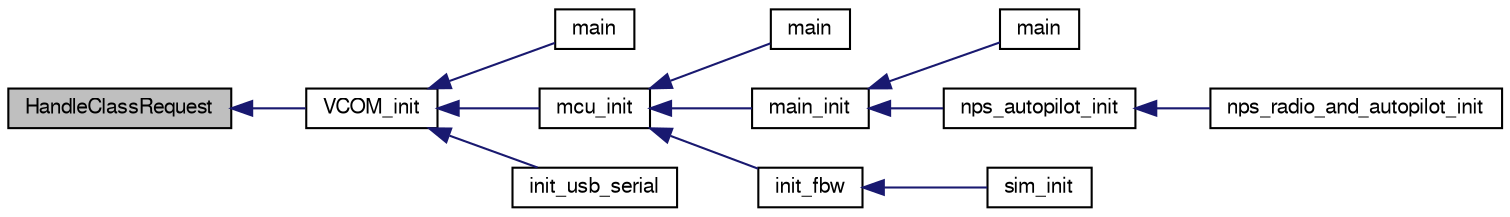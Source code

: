 digraph "HandleClassRequest"
{
  edge [fontname="FreeSans",fontsize="10",labelfontname="FreeSans",labelfontsize="10"];
  node [fontname="FreeSans",fontsize="10",shape=record];
  rankdir="LR";
  Node1 [label="HandleClassRequest",height=0.2,width=0.4,color="black", fillcolor="grey75", style="filled", fontcolor="black"];
  Node1 -> Node2 [dir="back",color="midnightblue",fontsize="10",style="solid",fontname="FreeSans"];
  Node2 [label="VCOM_init",height=0.2,width=0.4,color="black", fillcolor="white", style="filled",URL="$usb__serial_8h.html#a96a54f28bfc8bc28963cd2fac74609cd"];
  Node2 -> Node3 [dir="back",color="midnightblue",fontsize="10",style="solid",fontname="FreeSans"];
  Node3 [label="main",height=0.2,width=0.4,color="black", fillcolor="white", style="filled",URL="$usb__tunnel_8c.html#a840291bc02cba5474a4cb46a9b9566fe"];
  Node2 -> Node4 [dir="back",color="midnightblue",fontsize="10",style="solid",fontname="FreeSans"];
  Node4 [label="mcu_init",height=0.2,width=0.4,color="black", fillcolor="white", style="filled",URL="$group__mcu__periph.html#ga9af744358ff4b1e3e33d7dd170862f9b",tooltip="Microcontroller peripherals initialization. "];
  Node4 -> Node5 [dir="back",color="midnightblue",fontsize="10",style="solid",fontname="FreeSans"];
  Node5 [label="main",height=0.2,width=0.4,color="black", fillcolor="white", style="filled",URL="$lpc21_2uart__tunnel_8c.html#a3c04138a5bfe5d72780bb7e82a18e627"];
  Node4 -> Node6 [dir="back",color="midnightblue",fontsize="10",style="solid",fontname="FreeSans"];
  Node6 [label="main_init",height=0.2,width=0.4,color="black", fillcolor="white", style="filled",URL="$demo__ahrs__actuators_8c.html#afaa8374e20b79aaf7cfcea5ad9467ab1"];
  Node6 -> Node7 [dir="back",color="midnightblue",fontsize="10",style="solid",fontname="FreeSans"];
  Node7 [label="main",height=0.2,width=0.4,color="black", fillcolor="white", style="filled",URL="$demo__ahrs__actuators_8c.html#a840291bc02cba5474a4cb46a9b9566fe"];
  Node6 -> Node8 [dir="back",color="midnightblue",fontsize="10",style="solid",fontname="FreeSans"];
  Node8 [label="nps_autopilot_init",height=0.2,width=0.4,color="black", fillcolor="white", style="filled",URL="$nps__autopilot__rotorcraft_8c.html#a3348493e992edd2442581c1d09446b4b"];
  Node8 -> Node9 [dir="back",color="midnightblue",fontsize="10",style="solid",fontname="FreeSans"];
  Node9 [label="nps_radio_and_autopilot_init",height=0.2,width=0.4,color="black", fillcolor="white", style="filled",URL="$nps__main__hitl_8c.html#a72ef549ee35deec8c017e83d9de38f66"];
  Node4 -> Node10 [dir="back",color="midnightblue",fontsize="10",style="solid",fontname="FreeSans"];
  Node10 [label="init_fbw",height=0.2,width=0.4,color="black", fillcolor="white", style="filled",URL="$fixedwing_2main__fbw_8h.html#ad86b7fe577a2414df2c7a5a9222aa45a"];
  Node10 -> Node11 [dir="back",color="midnightblue",fontsize="10",style="solid",fontname="FreeSans"];
  Node11 [label="sim_init",height=0.2,width=0.4,color="black", fillcolor="white", style="filled",URL="$sim__ap_8c.html#a739fbef2e03619a863b4d7fd8d0da157"];
  Node2 -> Node12 [dir="back",color="midnightblue",fontsize="10",style="solid",fontname="FreeSans"];
  Node12 [label="init_usb_serial",height=0.2,width=0.4,color="black", fillcolor="white", style="filled",URL="$usb__serial__stm32__example1_8c.html#ac73c5eebbfb361dcbf74a648eda5e007",tooltip="Init module, call VCOM_init() from here. "];
}

